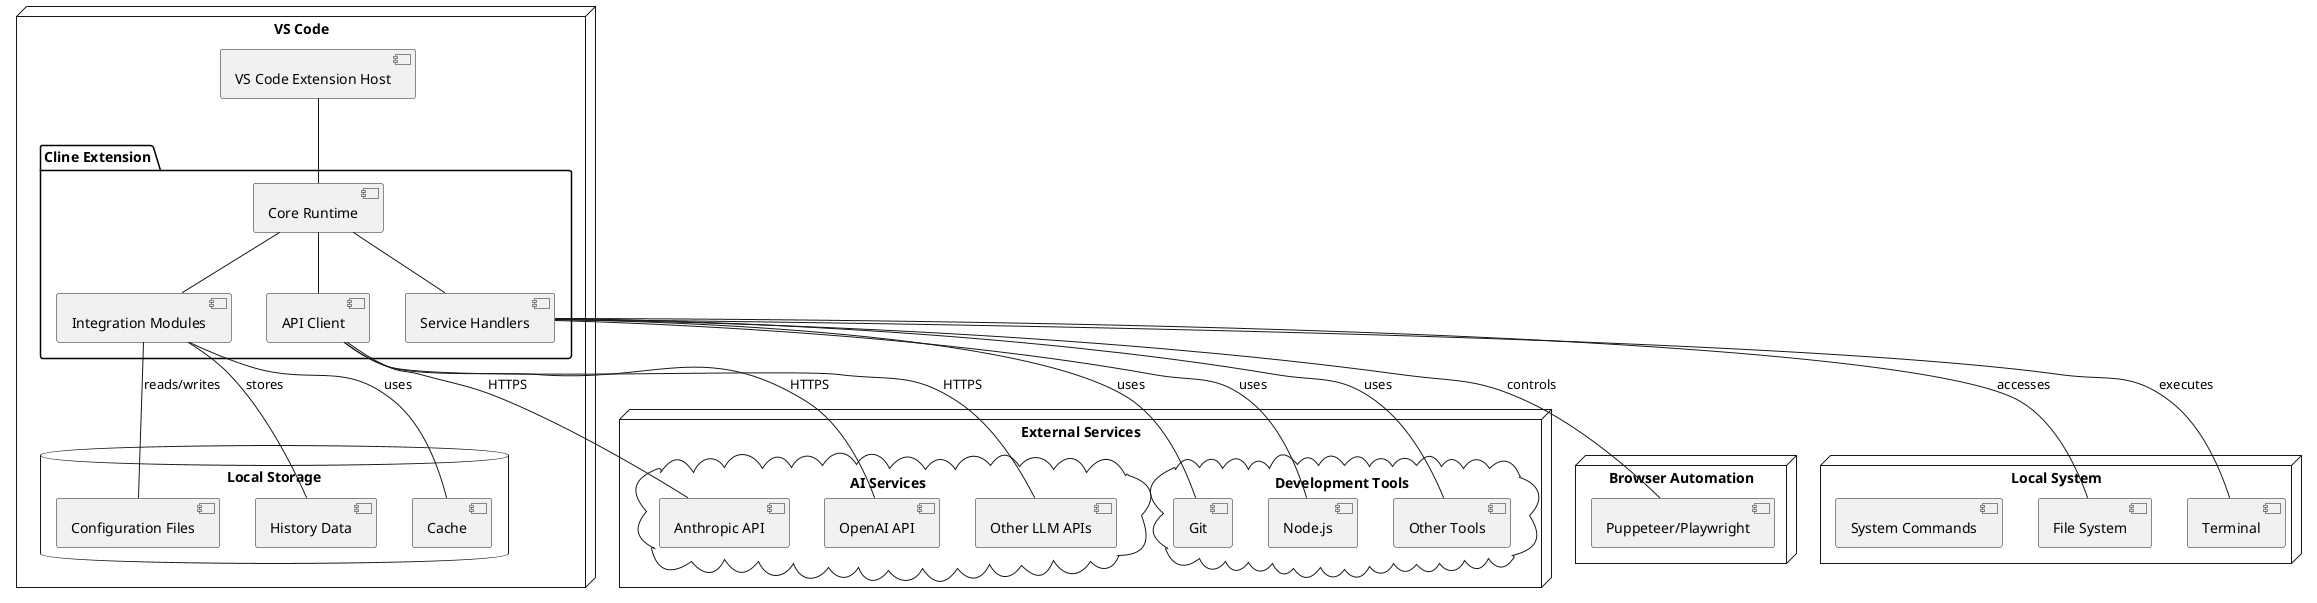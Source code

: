 @startuml

' System Deployment Diagram
' Source files mapping:
' - All source files

node "VS Code" {
    [VS Code Extension Host] as Host
    
    package "Cline Extension" {
        [Core Runtime] as Core
        [API Client] as API
        [Service Handlers] as Services
        [Integration Modules] as Integrations
    }
    
    database "Local Storage" {
        [Configuration Files] as Config
        [History Data] as History
        [Cache] as Cache
    }
}

node "External Services" {
    cloud "AI Services" {
        [Anthropic API] as Anthropic
        [OpenAI API] as OpenAI
        [Other LLM APIs] as OtherLLM
    }
    
    cloud "Development Tools" {
        [Git] as Git
        [Node.js] as Node
        [Other Tools] as Tools
    }
}

node "Browser Automation" {
    [Puppeteer/Playwright] as Browser
}

node "Local System" {
    [File System] as FS
    [Terminal] as Term
    [System Commands] as Cmd
}

' Connections
Host -- Core
Core -- API
Core -- Services
Core -- Integrations

API -- Anthropic : HTTPS
API -- OpenAI : HTTPS
API -- OtherLLM : HTTPS

Services -- Browser : controls
Services -- FS : accesses
Services -- Term : executes
Services -- Git : uses
Services -- Node : uses
Services -- Tools : uses

Integrations -- Config : reads/writes
Integrations -- History : stores
Integrations -- Cache : uses

@enduml 